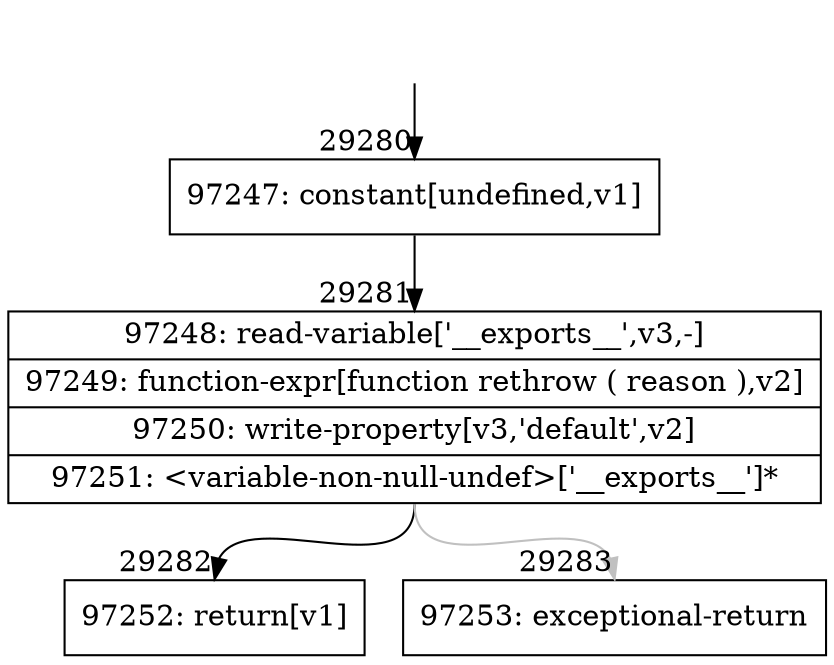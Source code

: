 digraph {
rankdir="TD"
BB_entry2597[shape=none,label=""];
BB_entry2597 -> BB29280 [tailport=s, headport=n, headlabel="    29280"]
BB29280 [shape=record label="{97247: constant[undefined,v1]}" ] 
BB29280 -> BB29281 [tailport=s, headport=n, headlabel="      29281"]
BB29281 [shape=record label="{97248: read-variable['__exports__',v3,-]|97249: function-expr[function rethrow ( reason ),v2]|97250: write-property[v3,'default',v2]|97251: \<variable-non-null-undef\>['__exports__']*}" ] 
BB29281 -> BB29282 [tailport=s, headport=n, headlabel="      29282"]
BB29281 -> BB29283 [tailport=s, headport=n, color=gray, headlabel="      29283"]
BB29282 [shape=record label="{97252: return[v1]}" ] 
BB29283 [shape=record label="{97253: exceptional-return}" ] 
//#$~ 52923
}
